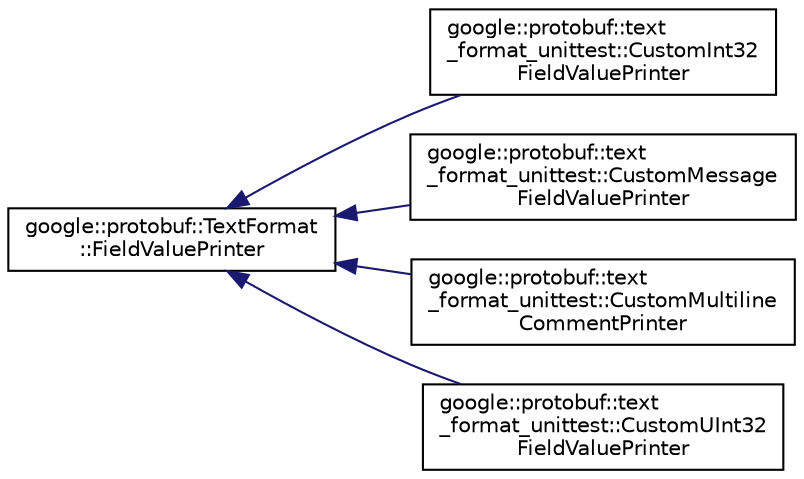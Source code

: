 digraph "类继承关系图"
{
 // LATEX_PDF_SIZE
  edge [fontname="Helvetica",fontsize="10",labelfontname="Helvetica",labelfontsize="10"];
  node [fontname="Helvetica",fontsize="10",shape=record];
  rankdir="LR";
  Node0 [label="google::protobuf::TextFormat\l::FieldValuePrinter",height=0.2,width=0.4,color="black", fillcolor="white", style="filled",URL="$classgoogle_1_1protobuf_1_1TextFormat_1_1FieldValuePrinter.html",tooltip=" "];
  Node0 -> Node1 [dir="back",color="midnightblue",fontsize="10",style="solid",fontname="Helvetica"];
  Node1 [label="google::protobuf::text\l_format_unittest::CustomInt32\lFieldValuePrinter",height=0.2,width=0.4,color="black", fillcolor="white", style="filled",URL="$classgoogle_1_1protobuf_1_1text__format__unittest_1_1CustomInt32FieldValuePrinter.html",tooltip=" "];
  Node0 -> Node2 [dir="back",color="midnightblue",fontsize="10",style="solid",fontname="Helvetica"];
  Node2 [label="google::protobuf::text\l_format_unittest::CustomMessage\lFieldValuePrinter",height=0.2,width=0.4,color="black", fillcolor="white", style="filled",URL="$classgoogle_1_1protobuf_1_1text__format__unittest_1_1CustomMessageFieldValuePrinter.html",tooltip=" "];
  Node0 -> Node3 [dir="back",color="midnightblue",fontsize="10",style="solid",fontname="Helvetica"];
  Node3 [label="google::protobuf::text\l_format_unittest::CustomMultiline\lCommentPrinter",height=0.2,width=0.4,color="black", fillcolor="white", style="filled",URL="$classgoogle_1_1protobuf_1_1text__format__unittest_1_1CustomMultilineCommentPrinter.html",tooltip=" "];
  Node0 -> Node4 [dir="back",color="midnightblue",fontsize="10",style="solid",fontname="Helvetica"];
  Node4 [label="google::protobuf::text\l_format_unittest::CustomUInt32\lFieldValuePrinter",height=0.2,width=0.4,color="black", fillcolor="white", style="filled",URL="$classgoogle_1_1protobuf_1_1text__format__unittest_1_1CustomUInt32FieldValuePrinter.html",tooltip=" "];
}
